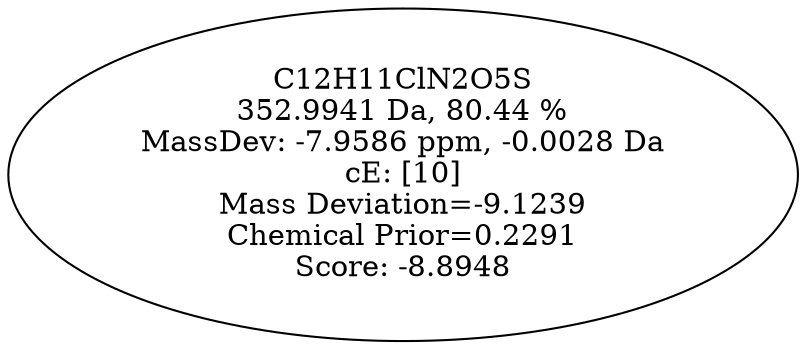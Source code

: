 strict digraph {
v1 [label="C12H11ClN2O5S\n352.9941 Da, 80.44 %\nMassDev: -7.9586 ppm, -0.0028 Da\ncE: [10]\nMass Deviation=-9.1239\nChemical Prior=0.2291\nScore: -8.8948"];
}